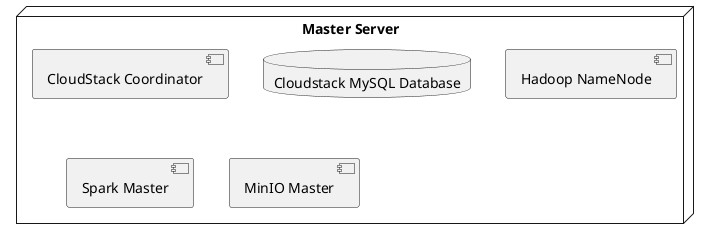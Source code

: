 @startuml "Big Data Processing Lab Setup"
allowmixing

node Master as "Master Server"{
    component "CloudStack Coordinator" as cloudstackCoordinator
    database "Cloudstack MySQL Database" as cloudstackDatabase
    component "Hadoop NameNode" as hadoopNameNode
    component "Spark Master" as sparkMaster
    component "MinIO Master" as minioMaster

}
@enduml
